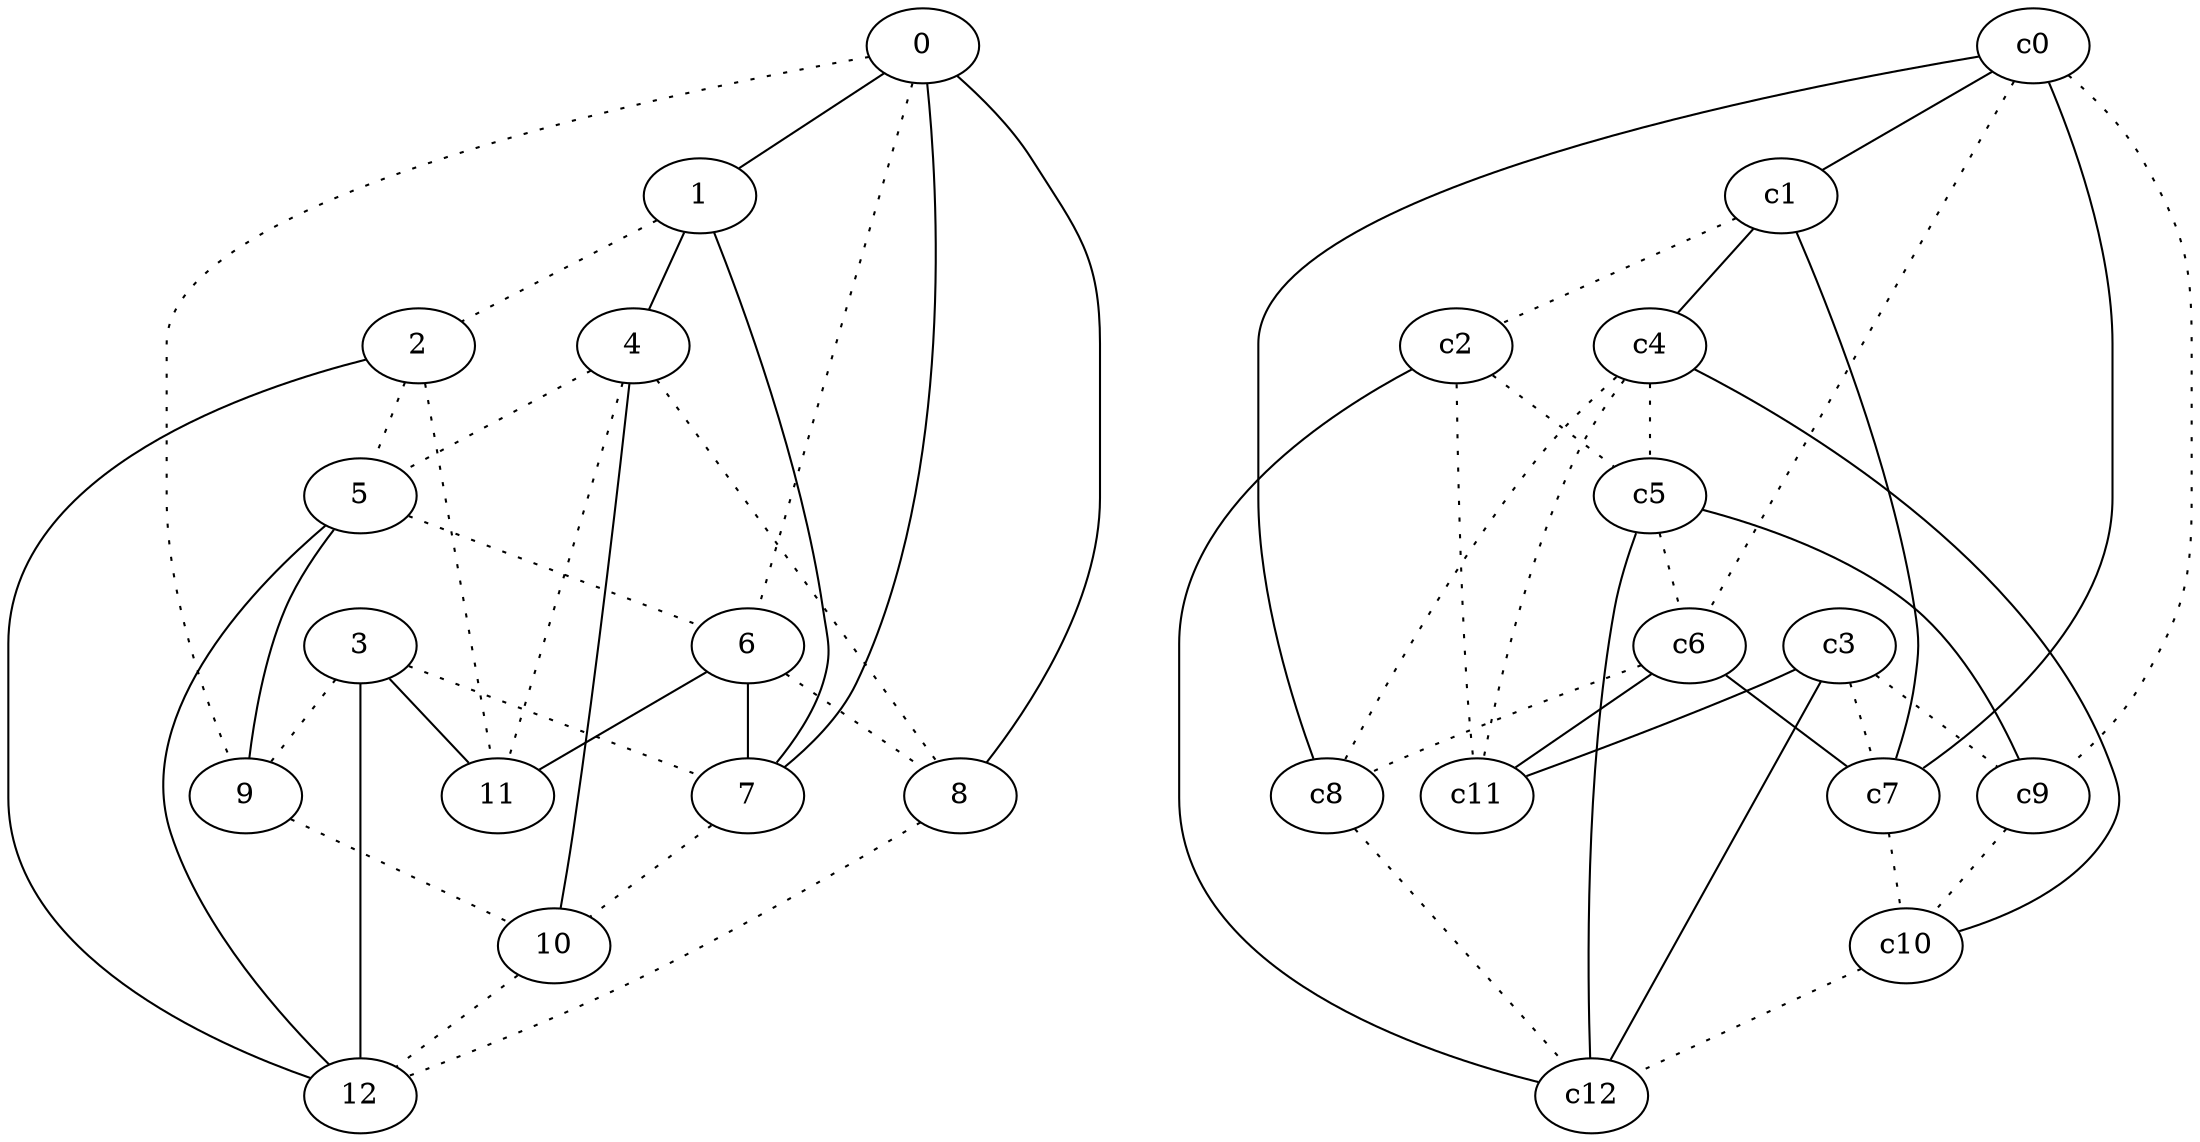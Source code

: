 graph {
a0[label=0];
a1[label=1];
a2[label=2];
a3[label=3];
a4[label=4];
a5[label=5];
a6[label=6];
a7[label=7];
a8[label=8];
a9[label=9];
a10[label=10];
a11[label=11];
a12[label=12];
a0 -- a1;
a0 -- a6 [style=dotted];
a0 -- a7;
a0 -- a8;
a0 -- a9 [style=dotted];
a1 -- a2 [style=dotted];
a1 -- a4;
a1 -- a7;
a2 -- a5 [style=dotted];
a2 -- a11 [style=dotted];
a2 -- a12;
a3 -- a7 [style=dotted];
a3 -- a9 [style=dotted];
a3 -- a11;
a3 -- a12;
a4 -- a5 [style=dotted];
a4 -- a8 [style=dotted];
a4 -- a10;
a4 -- a11 [style=dotted];
a5 -- a6 [style=dotted];
a5 -- a9;
a5 -- a12;
a6 -- a7;
a6 -- a8 [style=dotted];
a6 -- a11;
a7 -- a10 [style=dotted];
a8 -- a12 [style=dotted];
a9 -- a10 [style=dotted];
a10 -- a12 [style=dotted];
c0 -- c1;
c0 -- c6 [style=dotted];
c0 -- c7;
c0 -- c8;
c0 -- c9 [style=dotted];
c1 -- c2 [style=dotted];
c1 -- c4;
c1 -- c7;
c2 -- c5 [style=dotted];
c2 -- c11 [style=dotted];
c2 -- c12;
c3 -- c7 [style=dotted];
c3 -- c9 [style=dotted];
c3 -- c11;
c3 -- c12;
c4 -- c5 [style=dotted];
c4 -- c8 [style=dotted];
c4 -- c10;
c4 -- c11 [style=dotted];
c5 -- c6 [style=dotted];
c5 -- c9;
c5 -- c12;
c6 -- c7;
c6 -- c8 [style=dotted];
c6 -- c11;
c7 -- c10 [style=dotted];
c8 -- c12 [style=dotted];
c9 -- c10 [style=dotted];
c10 -- c12 [style=dotted];
}
